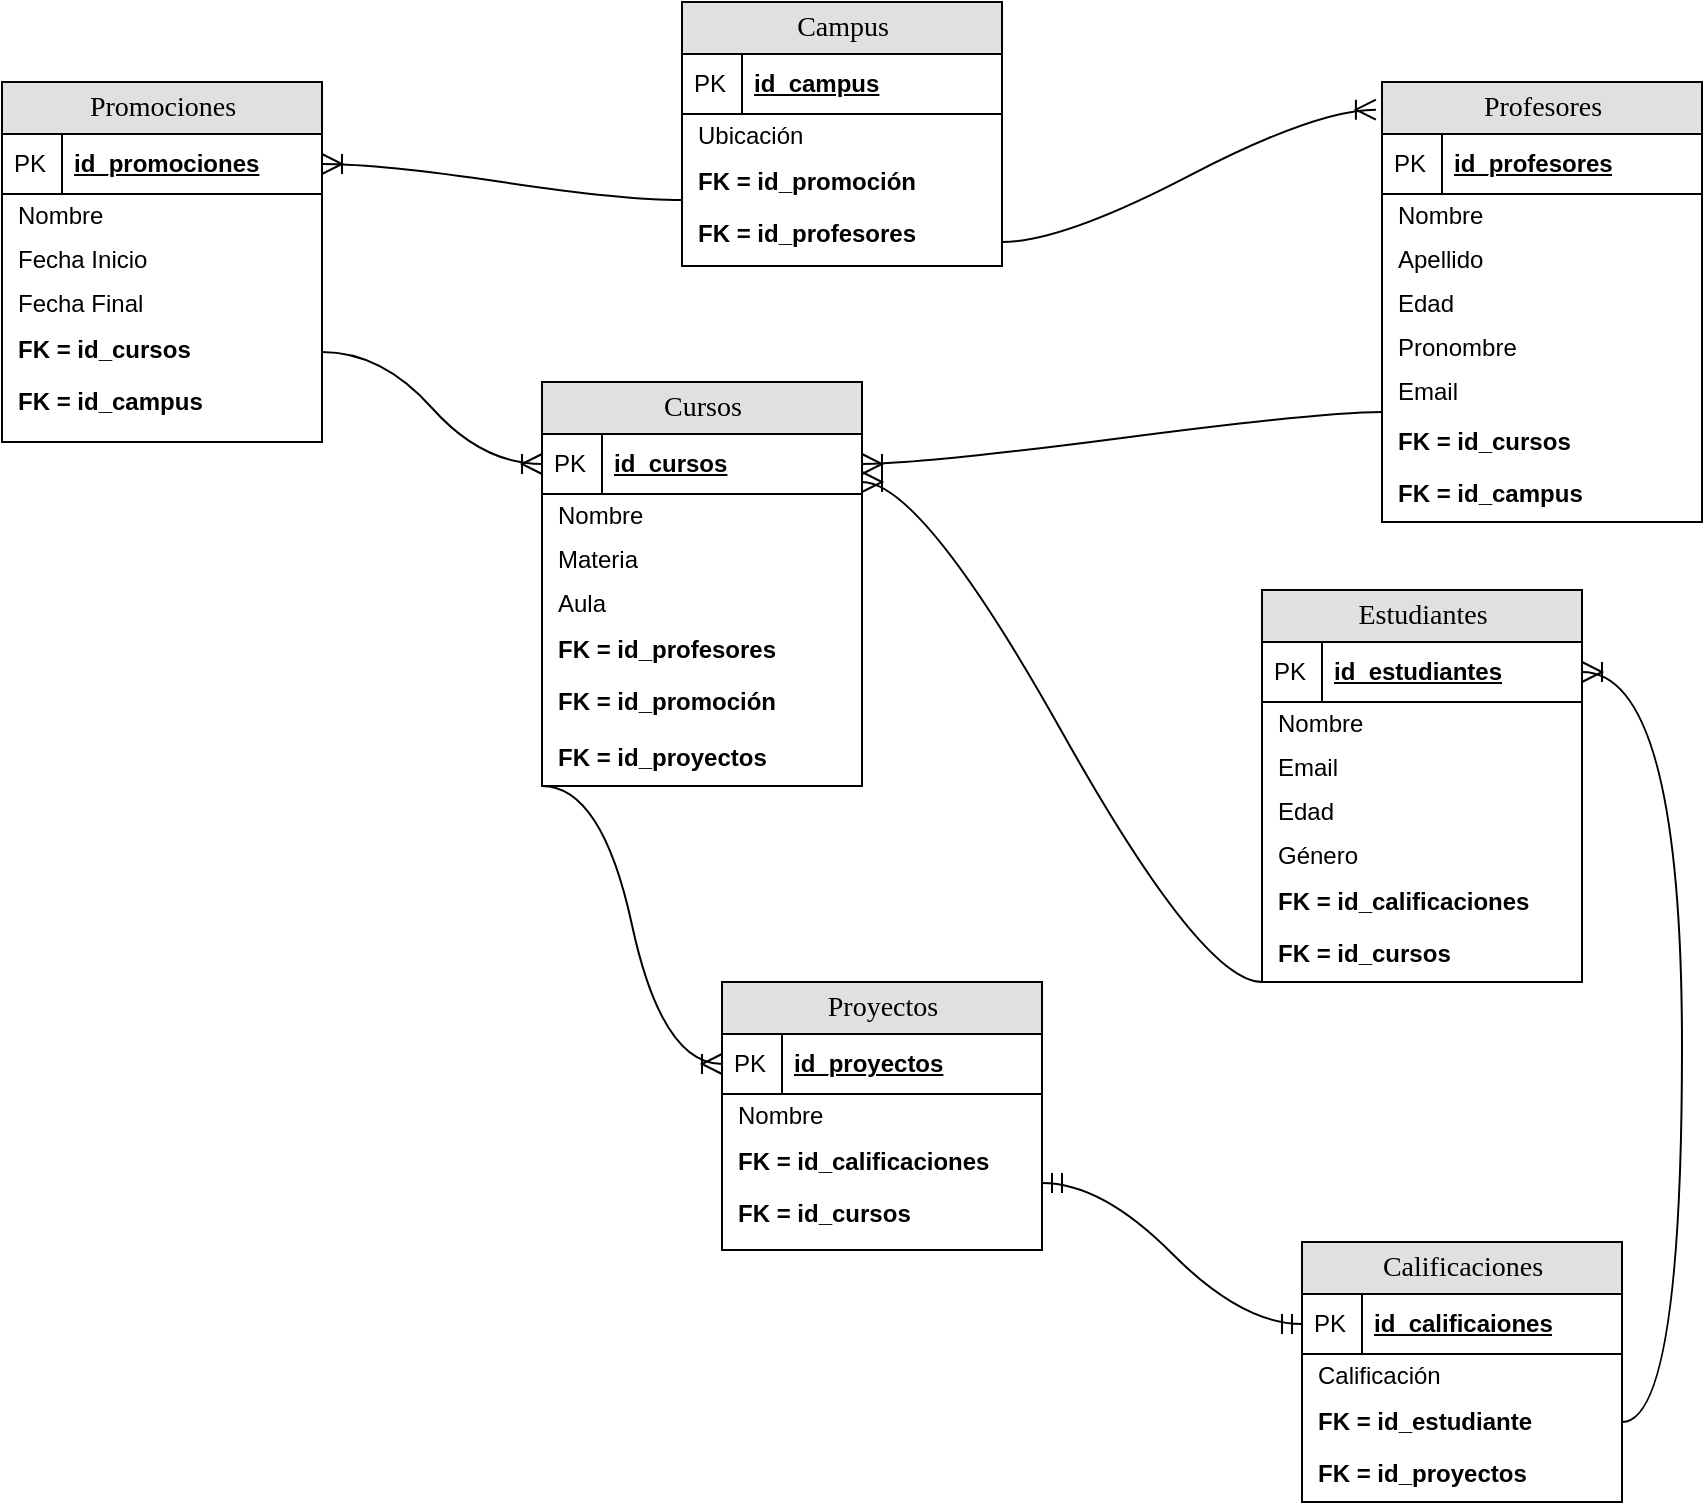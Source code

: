 <mxfile version="24.8.0">
  <diagram name="Page-1" id="e56a1550-8fbb-45ad-956c-1786394a9013">
    <mxGraphModel dx="1379" dy="827" grid="1" gridSize="10" guides="1" tooltips="1" connect="1" arrows="1" fold="1" page="1" pageScale="1" pageWidth="1100" pageHeight="850" background="none" math="0" shadow="0">
      <root>
        <mxCell id="0" />
        <mxCell id="1" parent="0" />
        <mxCell id="2e49270ec7c68f3f-80" value="Campus" style="swimlane;html=1;fontStyle=0;childLayout=stackLayout;horizontal=1;startSize=26;fillColor=#e0e0e0;horizontalStack=0;resizeParent=1;resizeLast=0;collapsible=1;marginBottom=0;swimlaneFillColor=#ffffff;align=center;rounded=0;shadow=0;comic=0;labelBackgroundColor=none;strokeWidth=1;fontFamily=Verdana;fontSize=14" parent="1" vertex="1">
          <mxGeometry x="450" width="160" height="132" as="geometry" />
        </mxCell>
        <mxCell id="2e49270ec7c68f3f-81" value="id_campus" style="shape=partialRectangle;top=0;left=0;right=0;bottom=1;html=1;align=left;verticalAlign=middle;fillColor=none;spacingLeft=34;spacingRight=4;whiteSpace=wrap;overflow=hidden;rotatable=0;points=[[0,0.5],[1,0.5]];portConstraint=eastwest;dropTarget=0;fontStyle=5;" parent="2e49270ec7c68f3f-80" vertex="1">
          <mxGeometry y="26" width="160" height="30" as="geometry" />
        </mxCell>
        <mxCell id="2e49270ec7c68f3f-82" value="PK" style="shape=partialRectangle;top=0;left=0;bottom=0;html=1;fillColor=none;align=left;verticalAlign=middle;spacingLeft=4;spacingRight=4;whiteSpace=wrap;overflow=hidden;rotatable=0;points=[];portConstraint=eastwest;part=1;" parent="2e49270ec7c68f3f-81" vertex="1" connectable="0">
          <mxGeometry width="30" height="30" as="geometry" />
        </mxCell>
        <mxCell id="KTCDiWODFEPLcZD3HsDk-192" value="Ubicación" style="shape=partialRectangle;connectable=0;fillColor=none;top=0;left=0;bottom=0;right=0;align=left;spacingLeft=6;fontStyle=0;overflow=hidden;whiteSpace=wrap;html=1;" vertex="1" parent="2e49270ec7c68f3f-80">
          <mxGeometry y="56" width="160" height="22" as="geometry">
            <mxRectangle width="130" height="30" as="alternateBounds" />
          </mxGeometry>
        </mxCell>
        <mxCell id="KTCDiWODFEPLcZD3HsDk-193" value="&lt;b&gt;FK = id_promoción&lt;/b&gt;" style="shape=partialRectangle;connectable=0;fillColor=none;top=0;left=0;bottom=0;right=0;align=left;spacingLeft=6;fontStyle=0;overflow=hidden;whiteSpace=wrap;html=1;" vertex="1" parent="2e49270ec7c68f3f-80">
          <mxGeometry y="78" width="160" height="24" as="geometry">
            <mxRectangle width="130" height="30" as="alternateBounds" />
          </mxGeometry>
        </mxCell>
        <mxCell id="KTCDiWODFEPLcZD3HsDk-194" value="&lt;b&gt;FK = id_profesores&lt;/b&gt;" style="shape=partialRectangle;connectable=0;fillColor=none;top=0;left=0;bottom=0;right=0;align=left;spacingLeft=6;fontStyle=0;overflow=hidden;whiteSpace=wrap;html=1;" vertex="1" parent="2e49270ec7c68f3f-80">
          <mxGeometry y="102" width="160" height="28" as="geometry">
            <mxRectangle width="130" height="30" as="alternateBounds" />
          </mxGeometry>
        </mxCell>
        <mxCell id="KTCDiWODFEPLcZD3HsDk-210" value="Cursos" style="swimlane;html=1;fontStyle=0;childLayout=stackLayout;horizontal=1;startSize=26;fillColor=#e0e0e0;horizontalStack=0;resizeParent=1;resizeLast=0;collapsible=1;marginBottom=0;swimlaneFillColor=#ffffff;align=center;rounded=0;shadow=0;comic=0;labelBackgroundColor=none;strokeWidth=1;fontFamily=Verdana;fontSize=14" vertex="1" parent="1">
          <mxGeometry x="380" y="190" width="160" height="202" as="geometry" />
        </mxCell>
        <mxCell id="KTCDiWODFEPLcZD3HsDk-211" value="id_cursos" style="shape=partialRectangle;top=0;left=0;right=0;bottom=1;html=1;align=left;verticalAlign=middle;fillColor=none;spacingLeft=34;spacingRight=4;whiteSpace=wrap;overflow=hidden;rotatable=0;points=[[0,0.5],[1,0.5]];portConstraint=eastwest;dropTarget=0;fontStyle=5;" vertex="1" parent="KTCDiWODFEPLcZD3HsDk-210">
          <mxGeometry y="26" width="160" height="30" as="geometry" />
        </mxCell>
        <mxCell id="KTCDiWODFEPLcZD3HsDk-212" value="PK" style="shape=partialRectangle;top=0;left=0;bottom=0;html=1;fillColor=none;align=left;verticalAlign=middle;spacingLeft=4;spacingRight=4;whiteSpace=wrap;overflow=hidden;rotatable=0;points=[];portConstraint=eastwest;part=1;" vertex="1" connectable="0" parent="KTCDiWODFEPLcZD3HsDk-211">
          <mxGeometry width="30" height="30" as="geometry" />
        </mxCell>
        <mxCell id="KTCDiWODFEPLcZD3HsDk-213" value="Nombre" style="shape=partialRectangle;connectable=0;fillColor=none;top=0;left=0;bottom=0;right=0;align=left;spacingLeft=6;fontStyle=0;overflow=hidden;whiteSpace=wrap;html=1;" vertex="1" parent="KTCDiWODFEPLcZD3HsDk-210">
          <mxGeometry y="56" width="160" height="22" as="geometry">
            <mxRectangle width="130" height="30" as="alternateBounds" />
          </mxGeometry>
        </mxCell>
        <mxCell id="KTCDiWODFEPLcZD3HsDk-217" value="Materia" style="shape=partialRectangle;connectable=0;fillColor=none;top=0;left=0;bottom=0;right=0;align=left;spacingLeft=6;fontStyle=0;overflow=hidden;whiteSpace=wrap;html=1;" vertex="1" parent="KTCDiWODFEPLcZD3HsDk-210">
          <mxGeometry y="78" width="160" height="22" as="geometry">
            <mxRectangle width="130" height="30" as="alternateBounds" />
          </mxGeometry>
        </mxCell>
        <mxCell id="KTCDiWODFEPLcZD3HsDk-216" value="Aula" style="shape=partialRectangle;connectable=0;fillColor=none;top=0;left=0;bottom=0;right=0;align=left;spacingLeft=6;fontStyle=0;overflow=hidden;whiteSpace=wrap;html=1;" vertex="1" parent="KTCDiWODFEPLcZD3HsDk-210">
          <mxGeometry y="100" width="160" height="22" as="geometry">
            <mxRectangle width="130" height="30" as="alternateBounds" />
          </mxGeometry>
        </mxCell>
        <mxCell id="KTCDiWODFEPLcZD3HsDk-214" value="&lt;b&gt;FK = id_profesores&lt;/b&gt;" style="shape=partialRectangle;connectable=0;fillColor=none;top=0;left=0;bottom=0;right=0;align=left;spacingLeft=6;fontStyle=0;overflow=hidden;whiteSpace=wrap;html=1;" vertex="1" parent="KTCDiWODFEPLcZD3HsDk-210">
          <mxGeometry y="122" width="160" height="24" as="geometry">
            <mxRectangle width="130" height="30" as="alternateBounds" />
          </mxGeometry>
        </mxCell>
        <mxCell id="KTCDiWODFEPLcZD3HsDk-294" value="&lt;b&gt;FK = id_promoción&lt;/b&gt;" style="shape=partialRectangle;connectable=0;fillColor=none;top=0;left=0;bottom=0;right=0;align=left;spacingLeft=6;fontStyle=0;overflow=hidden;whiteSpace=wrap;html=1;" vertex="1" parent="KTCDiWODFEPLcZD3HsDk-210">
          <mxGeometry y="146" width="160" height="28" as="geometry">
            <mxRectangle width="130" height="30" as="alternateBounds" />
          </mxGeometry>
        </mxCell>
        <mxCell id="KTCDiWODFEPLcZD3HsDk-215" value="&lt;b&gt;FK = id_proyectos&lt;/b&gt;" style="shape=partialRectangle;connectable=0;fillColor=none;top=0;left=0;bottom=0;right=0;align=left;spacingLeft=6;fontStyle=0;overflow=hidden;whiteSpace=wrap;html=1;" vertex="1" parent="KTCDiWODFEPLcZD3HsDk-210">
          <mxGeometry y="174" width="160" height="28" as="geometry">
            <mxRectangle width="130" height="30" as="alternateBounds" />
          </mxGeometry>
        </mxCell>
        <mxCell id="KTCDiWODFEPLcZD3HsDk-226" value="Profesores" style="swimlane;html=1;fontStyle=0;childLayout=stackLayout;horizontal=1;startSize=26;fillColor=#e0e0e0;horizontalStack=0;resizeParent=1;resizeLast=0;collapsible=1;marginBottom=0;swimlaneFillColor=#ffffff;align=center;rounded=0;shadow=0;comic=0;labelBackgroundColor=none;strokeWidth=1;fontFamily=Verdana;fontSize=14" vertex="1" parent="1">
          <mxGeometry x="800" y="40" width="160" height="220" as="geometry" />
        </mxCell>
        <mxCell id="KTCDiWODFEPLcZD3HsDk-227" value="id_profesores" style="shape=partialRectangle;top=0;left=0;right=0;bottom=1;html=1;align=left;verticalAlign=middle;fillColor=none;spacingLeft=34;spacingRight=4;whiteSpace=wrap;overflow=hidden;rotatable=0;points=[[0,0.5],[1,0.5]];portConstraint=eastwest;dropTarget=0;fontStyle=5;" vertex="1" parent="KTCDiWODFEPLcZD3HsDk-226">
          <mxGeometry y="26" width="160" height="30" as="geometry" />
        </mxCell>
        <mxCell id="KTCDiWODFEPLcZD3HsDk-228" value="PK" style="shape=partialRectangle;top=0;left=0;bottom=0;html=1;fillColor=none;align=left;verticalAlign=middle;spacingLeft=4;spacingRight=4;whiteSpace=wrap;overflow=hidden;rotatable=0;points=[];portConstraint=eastwest;part=1;" vertex="1" connectable="0" parent="KTCDiWODFEPLcZD3HsDk-227">
          <mxGeometry width="30" height="30" as="geometry" />
        </mxCell>
        <mxCell id="KTCDiWODFEPLcZD3HsDk-229" value="Nombre" style="shape=partialRectangle;connectable=0;fillColor=none;top=0;left=0;bottom=0;right=0;align=left;spacingLeft=6;fontStyle=0;overflow=hidden;whiteSpace=wrap;html=1;" vertex="1" parent="KTCDiWODFEPLcZD3HsDk-226">
          <mxGeometry y="56" width="160" height="22" as="geometry">
            <mxRectangle width="130" height="30" as="alternateBounds" />
          </mxGeometry>
        </mxCell>
        <mxCell id="KTCDiWODFEPLcZD3HsDk-230" value="Apellido" style="shape=partialRectangle;connectable=0;fillColor=none;top=0;left=0;bottom=0;right=0;align=left;spacingLeft=6;fontStyle=0;overflow=hidden;whiteSpace=wrap;html=1;" vertex="1" parent="KTCDiWODFEPLcZD3HsDk-226">
          <mxGeometry y="78" width="160" height="22" as="geometry">
            <mxRectangle width="130" height="30" as="alternateBounds" />
          </mxGeometry>
        </mxCell>
        <mxCell id="KTCDiWODFEPLcZD3HsDk-236" value="Edad" style="shape=partialRectangle;connectable=0;fillColor=none;top=0;left=0;bottom=0;right=0;align=left;spacingLeft=6;fontStyle=0;overflow=hidden;whiteSpace=wrap;html=1;" vertex="1" parent="KTCDiWODFEPLcZD3HsDk-226">
          <mxGeometry y="100" width="160" height="22" as="geometry">
            <mxRectangle width="130" height="30" as="alternateBounds" />
          </mxGeometry>
        </mxCell>
        <mxCell id="KTCDiWODFEPLcZD3HsDk-234" value="Pronombre" style="shape=partialRectangle;connectable=0;fillColor=none;top=0;left=0;bottom=0;right=0;align=left;spacingLeft=6;fontStyle=0;overflow=hidden;whiteSpace=wrap;html=1;" vertex="1" parent="KTCDiWODFEPLcZD3HsDk-226">
          <mxGeometry y="122" width="160" height="22" as="geometry">
            <mxRectangle width="130" height="30" as="alternateBounds" />
          </mxGeometry>
        </mxCell>
        <mxCell id="KTCDiWODFEPLcZD3HsDk-231" value="Email" style="shape=partialRectangle;connectable=0;fillColor=none;top=0;left=0;bottom=0;right=0;align=left;spacingLeft=6;fontStyle=0;overflow=hidden;whiteSpace=wrap;html=1;" vertex="1" parent="KTCDiWODFEPLcZD3HsDk-226">
          <mxGeometry y="144" width="160" height="22" as="geometry">
            <mxRectangle width="130" height="30" as="alternateBounds" />
          </mxGeometry>
        </mxCell>
        <mxCell id="KTCDiWODFEPLcZD3HsDk-233" value="&lt;b&gt;FK = id_cursos&lt;/b&gt;" style="shape=partialRectangle;connectable=0;fillColor=none;top=0;left=0;bottom=0;right=0;align=left;spacingLeft=6;fontStyle=0;overflow=hidden;whiteSpace=wrap;html=1;" vertex="1" parent="KTCDiWODFEPLcZD3HsDk-226">
          <mxGeometry y="166" width="160" height="28" as="geometry">
            <mxRectangle width="130" height="30" as="alternateBounds" />
          </mxGeometry>
        </mxCell>
        <mxCell id="KTCDiWODFEPLcZD3HsDk-232" value="&lt;b&gt;FK = id_campus&lt;/b&gt;" style="shape=partialRectangle;connectable=0;fillColor=none;top=0;left=0;bottom=0;right=0;align=left;spacingLeft=6;fontStyle=0;overflow=hidden;whiteSpace=wrap;html=1;" vertex="1" parent="KTCDiWODFEPLcZD3HsDk-226">
          <mxGeometry y="194" width="160" height="24" as="geometry">
            <mxRectangle width="130" height="30" as="alternateBounds" />
          </mxGeometry>
        </mxCell>
        <mxCell id="KTCDiWODFEPLcZD3HsDk-238" value="Promociones" style="swimlane;html=1;fontStyle=0;childLayout=stackLayout;horizontal=1;startSize=26;fillColor=#e0e0e0;horizontalStack=0;resizeParent=1;resizeLast=0;collapsible=1;marginBottom=0;swimlaneFillColor=#ffffff;align=center;rounded=0;shadow=0;comic=0;labelBackgroundColor=none;strokeWidth=1;fontFamily=Verdana;fontSize=14" vertex="1" parent="1">
          <mxGeometry x="110" y="40" width="160" height="180" as="geometry" />
        </mxCell>
        <mxCell id="KTCDiWODFEPLcZD3HsDk-239" value="id_promociones" style="shape=partialRectangle;top=0;left=0;right=0;bottom=1;html=1;align=left;verticalAlign=middle;fillColor=none;spacingLeft=34;spacingRight=4;whiteSpace=wrap;overflow=hidden;rotatable=0;points=[[0,0.5],[1,0.5]];portConstraint=eastwest;dropTarget=0;fontStyle=5;" vertex="1" parent="KTCDiWODFEPLcZD3HsDk-238">
          <mxGeometry y="26" width="160" height="30" as="geometry" />
        </mxCell>
        <mxCell id="KTCDiWODFEPLcZD3HsDk-240" value="PK" style="shape=partialRectangle;top=0;left=0;bottom=0;html=1;fillColor=none;align=left;verticalAlign=middle;spacingLeft=4;spacingRight=4;whiteSpace=wrap;overflow=hidden;rotatable=0;points=[];portConstraint=eastwest;part=1;" vertex="1" connectable="0" parent="KTCDiWODFEPLcZD3HsDk-239">
          <mxGeometry width="30" height="30" as="geometry" />
        </mxCell>
        <mxCell id="KTCDiWODFEPLcZD3HsDk-241" value="Nombre" style="shape=partialRectangle;connectable=0;fillColor=none;top=0;left=0;bottom=0;right=0;align=left;spacingLeft=6;fontStyle=0;overflow=hidden;whiteSpace=wrap;html=1;" vertex="1" parent="KTCDiWODFEPLcZD3HsDk-238">
          <mxGeometry y="56" width="160" height="22" as="geometry">
            <mxRectangle width="130" height="30" as="alternateBounds" />
          </mxGeometry>
        </mxCell>
        <mxCell id="KTCDiWODFEPLcZD3HsDk-242" value="Fecha Inicio" style="shape=partialRectangle;connectable=0;fillColor=none;top=0;left=0;bottom=0;right=0;align=left;spacingLeft=6;fontStyle=0;overflow=hidden;whiteSpace=wrap;html=1;" vertex="1" parent="KTCDiWODFEPLcZD3HsDk-238">
          <mxGeometry y="78" width="160" height="22" as="geometry">
            <mxRectangle width="130" height="30" as="alternateBounds" />
          </mxGeometry>
        </mxCell>
        <mxCell id="KTCDiWODFEPLcZD3HsDk-243" value="Fecha Final" style="shape=partialRectangle;connectable=0;fillColor=none;top=0;left=0;bottom=0;right=0;align=left;spacingLeft=6;fontStyle=0;overflow=hidden;whiteSpace=wrap;html=1;" vertex="1" parent="KTCDiWODFEPLcZD3HsDk-238">
          <mxGeometry y="100" width="160" height="22" as="geometry">
            <mxRectangle width="130" height="30" as="alternateBounds" />
          </mxGeometry>
        </mxCell>
        <mxCell id="KTCDiWODFEPLcZD3HsDk-246" value="&lt;b&gt;FK = id_cursos&lt;/b&gt;" style="shape=partialRectangle;connectable=0;fillColor=none;top=0;left=0;bottom=0;right=0;align=left;spacingLeft=6;fontStyle=0;overflow=hidden;whiteSpace=wrap;html=1;" vertex="1" parent="KTCDiWODFEPLcZD3HsDk-238">
          <mxGeometry y="122" width="160" height="24" as="geometry">
            <mxRectangle width="130" height="30" as="alternateBounds" />
          </mxGeometry>
        </mxCell>
        <mxCell id="KTCDiWODFEPLcZD3HsDk-247" value="&lt;b&gt;FK = id_campus&lt;/b&gt;" style="shape=partialRectangle;connectable=0;fillColor=none;top=0;left=0;bottom=0;right=0;align=left;spacingLeft=6;fontStyle=0;overflow=hidden;whiteSpace=wrap;html=1;" vertex="1" parent="KTCDiWODFEPLcZD3HsDk-238">
          <mxGeometry y="146" width="160" height="28" as="geometry">
            <mxRectangle width="130" height="30" as="alternateBounds" />
          </mxGeometry>
        </mxCell>
        <mxCell id="KTCDiWODFEPLcZD3HsDk-258" value="Estudiantes" style="swimlane;html=1;fontStyle=0;childLayout=stackLayout;horizontal=1;startSize=26;fillColor=#e0e0e0;horizontalStack=0;resizeParent=1;resizeLast=0;collapsible=1;marginBottom=0;swimlaneFillColor=#ffffff;align=center;rounded=0;shadow=0;comic=0;labelBackgroundColor=none;strokeWidth=1;fontFamily=Verdana;fontSize=14" vertex="1" parent="1">
          <mxGeometry x="740" y="294" width="160" height="196" as="geometry" />
        </mxCell>
        <mxCell id="KTCDiWODFEPLcZD3HsDk-259" value="id_estudiantes" style="shape=partialRectangle;top=0;left=0;right=0;bottom=1;html=1;align=left;verticalAlign=middle;fillColor=none;spacingLeft=34;spacingRight=4;whiteSpace=wrap;overflow=hidden;rotatable=0;points=[[0,0.5],[1,0.5]];portConstraint=eastwest;dropTarget=0;fontStyle=5;" vertex="1" parent="KTCDiWODFEPLcZD3HsDk-258">
          <mxGeometry y="26" width="160" height="30" as="geometry" />
        </mxCell>
        <mxCell id="KTCDiWODFEPLcZD3HsDk-260" value="PK" style="shape=partialRectangle;top=0;left=0;bottom=0;html=1;fillColor=none;align=left;verticalAlign=middle;spacingLeft=4;spacingRight=4;whiteSpace=wrap;overflow=hidden;rotatable=0;points=[];portConstraint=eastwest;part=1;" vertex="1" connectable="0" parent="KTCDiWODFEPLcZD3HsDk-259">
          <mxGeometry width="30" height="30" as="geometry" />
        </mxCell>
        <mxCell id="KTCDiWODFEPLcZD3HsDk-261" value="Nombre" style="shape=partialRectangle;connectable=0;fillColor=none;top=0;left=0;bottom=0;right=0;align=left;spacingLeft=6;fontStyle=0;overflow=hidden;whiteSpace=wrap;html=1;" vertex="1" parent="KTCDiWODFEPLcZD3HsDk-258">
          <mxGeometry y="56" width="160" height="22" as="geometry">
            <mxRectangle width="130" height="30" as="alternateBounds" />
          </mxGeometry>
        </mxCell>
        <mxCell id="KTCDiWODFEPLcZD3HsDk-266" value="Email" style="shape=partialRectangle;connectable=0;fillColor=none;top=0;left=0;bottom=0;right=0;align=left;spacingLeft=6;fontStyle=0;overflow=hidden;whiteSpace=wrap;html=1;" vertex="1" parent="KTCDiWODFEPLcZD3HsDk-258">
          <mxGeometry y="78" width="160" height="22" as="geometry">
            <mxRectangle width="130" height="30" as="alternateBounds" />
          </mxGeometry>
        </mxCell>
        <mxCell id="KTCDiWODFEPLcZD3HsDk-262" value="Edad" style="shape=partialRectangle;connectable=0;fillColor=none;top=0;left=0;bottom=0;right=0;align=left;spacingLeft=6;fontStyle=0;overflow=hidden;whiteSpace=wrap;html=1;" vertex="1" parent="KTCDiWODFEPLcZD3HsDk-258">
          <mxGeometry y="100" width="160" height="22" as="geometry">
            <mxRectangle width="130" height="30" as="alternateBounds" />
          </mxGeometry>
        </mxCell>
        <mxCell id="KTCDiWODFEPLcZD3HsDk-263" value="Género" style="shape=partialRectangle;connectable=0;fillColor=none;top=0;left=0;bottom=0;right=0;align=left;spacingLeft=6;fontStyle=0;overflow=hidden;whiteSpace=wrap;html=1;" vertex="1" parent="KTCDiWODFEPLcZD3HsDk-258">
          <mxGeometry y="122" width="160" height="22" as="geometry">
            <mxRectangle width="130" height="30" as="alternateBounds" />
          </mxGeometry>
        </mxCell>
        <mxCell id="KTCDiWODFEPLcZD3HsDk-264" value="&lt;b&gt;FK = id_calificaciones&lt;/b&gt;" style="shape=partialRectangle;connectable=0;fillColor=none;top=0;left=0;bottom=0;right=0;align=left;spacingLeft=6;fontStyle=0;overflow=hidden;whiteSpace=wrap;html=1;" vertex="1" parent="KTCDiWODFEPLcZD3HsDk-258">
          <mxGeometry y="144" width="160" height="24" as="geometry">
            <mxRectangle width="130" height="30" as="alternateBounds" />
          </mxGeometry>
        </mxCell>
        <mxCell id="KTCDiWODFEPLcZD3HsDk-265" value="&lt;b&gt;FK = id_cursos&lt;/b&gt;" style="shape=partialRectangle;connectable=0;fillColor=none;top=0;left=0;bottom=0;right=0;align=left;spacingLeft=6;fontStyle=0;overflow=hidden;whiteSpace=wrap;html=1;" vertex="1" parent="KTCDiWODFEPLcZD3HsDk-258">
          <mxGeometry y="168" width="160" height="28" as="geometry">
            <mxRectangle width="130" height="30" as="alternateBounds" />
          </mxGeometry>
        </mxCell>
        <mxCell id="KTCDiWODFEPLcZD3HsDk-267" value="Proyectos" style="swimlane;html=1;fontStyle=0;childLayout=stackLayout;horizontal=1;startSize=26;fillColor=#e0e0e0;horizontalStack=0;resizeParent=1;resizeLast=0;collapsible=1;marginBottom=0;swimlaneFillColor=#ffffff;align=center;rounded=0;shadow=0;comic=0;labelBackgroundColor=none;strokeWidth=1;fontFamily=Verdana;fontSize=14" vertex="1" parent="1">
          <mxGeometry x="470" y="490" width="160" height="134" as="geometry" />
        </mxCell>
        <mxCell id="KTCDiWODFEPLcZD3HsDk-268" value="id_proyectos" style="shape=partialRectangle;top=0;left=0;right=0;bottom=1;html=1;align=left;verticalAlign=middle;fillColor=none;spacingLeft=34;spacingRight=4;whiteSpace=wrap;overflow=hidden;rotatable=0;points=[[0,0.5],[1,0.5]];portConstraint=eastwest;dropTarget=0;fontStyle=5;" vertex="1" parent="KTCDiWODFEPLcZD3HsDk-267">
          <mxGeometry y="26" width="160" height="30" as="geometry" />
        </mxCell>
        <mxCell id="KTCDiWODFEPLcZD3HsDk-269" value="PK" style="shape=partialRectangle;top=0;left=0;bottom=0;html=1;fillColor=none;align=left;verticalAlign=middle;spacingLeft=4;spacingRight=4;whiteSpace=wrap;overflow=hidden;rotatable=0;points=[];portConstraint=eastwest;part=1;" vertex="1" connectable="0" parent="KTCDiWODFEPLcZD3HsDk-268">
          <mxGeometry width="30" height="30" as="geometry" />
        </mxCell>
        <mxCell id="KTCDiWODFEPLcZD3HsDk-270" value="Nombre" style="shape=partialRectangle;connectable=0;fillColor=none;top=0;left=0;bottom=0;right=0;align=left;spacingLeft=6;fontStyle=0;overflow=hidden;whiteSpace=wrap;html=1;" vertex="1" parent="KTCDiWODFEPLcZD3HsDk-267">
          <mxGeometry y="56" width="160" height="22" as="geometry">
            <mxRectangle width="130" height="30" as="alternateBounds" />
          </mxGeometry>
        </mxCell>
        <mxCell id="KTCDiWODFEPLcZD3HsDk-274" value="&lt;b&gt;FK = id_calificaciones&lt;/b&gt;" style="shape=partialRectangle;connectable=0;fillColor=none;top=0;left=0;bottom=0;right=0;align=left;spacingLeft=6;fontStyle=0;overflow=hidden;whiteSpace=wrap;html=1;" vertex="1" parent="KTCDiWODFEPLcZD3HsDk-267">
          <mxGeometry y="78" width="160" height="24" as="geometry">
            <mxRectangle width="130" height="30" as="alternateBounds" />
          </mxGeometry>
        </mxCell>
        <mxCell id="KTCDiWODFEPLcZD3HsDk-275" value="&lt;b&gt;FK = id_cursos&lt;/b&gt;" style="shape=partialRectangle;connectable=0;fillColor=none;top=0;left=0;bottom=0;right=0;align=left;spacingLeft=6;fontStyle=0;overflow=hidden;whiteSpace=wrap;html=1;" vertex="1" parent="KTCDiWODFEPLcZD3HsDk-267">
          <mxGeometry y="102" width="160" height="28" as="geometry">
            <mxRectangle width="130" height="30" as="alternateBounds" />
          </mxGeometry>
        </mxCell>
        <mxCell id="KTCDiWODFEPLcZD3HsDk-276" value="Calificaciones" style="swimlane;html=1;fontStyle=0;childLayout=stackLayout;horizontal=1;startSize=26;fillColor=#e0e0e0;horizontalStack=0;resizeParent=1;resizeLast=0;collapsible=1;marginBottom=0;swimlaneFillColor=#ffffff;align=center;rounded=0;shadow=0;comic=0;labelBackgroundColor=none;strokeWidth=1;fontFamily=Verdana;fontSize=14" vertex="1" parent="1">
          <mxGeometry x="760" y="620" width="160" height="130" as="geometry" />
        </mxCell>
        <mxCell id="KTCDiWODFEPLcZD3HsDk-277" value="id_calificaiones" style="shape=partialRectangle;top=0;left=0;right=0;bottom=1;html=1;align=left;verticalAlign=middle;fillColor=none;spacingLeft=34;spacingRight=4;whiteSpace=wrap;overflow=hidden;rotatable=0;points=[[0,0.5],[1,0.5]];portConstraint=eastwest;dropTarget=0;fontStyle=5;" vertex="1" parent="KTCDiWODFEPLcZD3HsDk-276">
          <mxGeometry y="26" width="160" height="30" as="geometry" />
        </mxCell>
        <mxCell id="KTCDiWODFEPLcZD3HsDk-278" value="PK" style="shape=partialRectangle;top=0;left=0;bottom=0;html=1;fillColor=none;align=left;verticalAlign=middle;spacingLeft=4;spacingRight=4;whiteSpace=wrap;overflow=hidden;rotatable=0;points=[];portConstraint=eastwest;part=1;" vertex="1" connectable="0" parent="KTCDiWODFEPLcZD3HsDk-277">
          <mxGeometry width="30" height="30" as="geometry" />
        </mxCell>
        <mxCell id="KTCDiWODFEPLcZD3HsDk-279" value="Calificación" style="shape=partialRectangle;connectable=0;fillColor=none;top=0;left=0;bottom=0;right=0;align=left;spacingLeft=6;fontStyle=0;overflow=hidden;whiteSpace=wrap;html=1;" vertex="1" parent="KTCDiWODFEPLcZD3HsDk-276">
          <mxGeometry y="56" width="160" height="22" as="geometry">
            <mxRectangle width="130" height="30" as="alternateBounds" />
          </mxGeometry>
        </mxCell>
        <mxCell id="KTCDiWODFEPLcZD3HsDk-280" value="&lt;b&gt;FK = id_estudiante&lt;/b&gt;" style="shape=partialRectangle;connectable=0;fillColor=none;top=0;left=0;bottom=0;right=0;align=left;spacingLeft=6;fontStyle=0;overflow=hidden;whiteSpace=wrap;html=1;" vertex="1" parent="KTCDiWODFEPLcZD3HsDk-276">
          <mxGeometry y="78" width="160" height="24" as="geometry">
            <mxRectangle width="130" height="30" as="alternateBounds" />
          </mxGeometry>
        </mxCell>
        <mxCell id="KTCDiWODFEPLcZD3HsDk-281" value="&lt;b&gt;FK = id_proyectos&lt;/b&gt;" style="shape=partialRectangle;connectable=0;fillColor=none;top=0;left=0;bottom=0;right=0;align=left;spacingLeft=6;fontStyle=0;overflow=hidden;whiteSpace=wrap;html=1;" vertex="1" parent="KTCDiWODFEPLcZD3HsDk-276">
          <mxGeometry y="102" width="160" height="28" as="geometry">
            <mxRectangle width="130" height="30" as="alternateBounds" />
          </mxGeometry>
        </mxCell>
        <mxCell id="KTCDiWODFEPLcZD3HsDk-289" value="" style="edgeStyle=entityRelationEdgeStyle;fontSize=12;html=1;endArrow=ERoneToMany;rounded=0;startSize=8;endSize=8;curved=1;entryX=-0.019;entryY=0.063;entryDx=0;entryDy=0;entryPerimeter=0;" edge="1" parent="1" target="KTCDiWODFEPLcZD3HsDk-226">
          <mxGeometry width="100" height="100" relative="1" as="geometry">
            <mxPoint x="610" y="120" as="sourcePoint" />
            <mxPoint x="700" y="50" as="targetPoint" />
            <Array as="points">
              <mxPoint x="630" y="80" />
            </Array>
          </mxGeometry>
        </mxCell>
        <mxCell id="KTCDiWODFEPLcZD3HsDk-290" value="" style="edgeStyle=entityRelationEdgeStyle;fontSize=12;html=1;endArrow=ERoneToMany;rounded=0;startSize=8;endSize=8;curved=1;exitX=0;exitY=0.75;exitDx=0;exitDy=0;entryX=1;entryY=0.5;entryDx=0;entryDy=0;" edge="1" parent="1" source="2e49270ec7c68f3f-80" target="KTCDiWODFEPLcZD3HsDk-239">
          <mxGeometry width="100" height="100" relative="1" as="geometry">
            <mxPoint x="500" y="132" as="sourcePoint" />
            <mxPoint x="310" y="170" as="targetPoint" />
            <Array as="points">
              <mxPoint x="330" y="122" />
              <mxPoint x="390" y="80" />
              <mxPoint x="280" y="190" />
              <mxPoint x="400" y="150" />
              <mxPoint x="340" y="90" />
              <mxPoint x="360" y="122" />
              <mxPoint x="390" y="212" />
            </Array>
          </mxGeometry>
        </mxCell>
        <mxCell id="KTCDiWODFEPLcZD3HsDk-291" value="" style="edgeStyle=entityRelationEdgeStyle;fontSize=12;html=1;endArrow=ERoneToMany;rounded=0;startSize=8;endSize=8;curved=1;exitX=1;exitY=0.75;exitDx=0;exitDy=0;" edge="1" parent="1" source="KTCDiWODFEPLcZD3HsDk-238" target="KTCDiWODFEPLcZD3HsDk-211">
          <mxGeometry width="100" height="100" relative="1" as="geometry">
            <mxPoint x="300" y="390" as="sourcePoint" />
            <mxPoint x="330" y="310" as="targetPoint" />
          </mxGeometry>
        </mxCell>
        <mxCell id="KTCDiWODFEPLcZD3HsDk-292" value="" style="edgeStyle=entityRelationEdgeStyle;fontSize=12;html=1;endArrow=ERoneToMany;rounded=0;startSize=8;endSize=8;curved=1;exitX=0;exitY=0.75;exitDx=0;exitDy=0;entryX=1;entryY=0.5;entryDx=0;entryDy=0;" edge="1" parent="1" source="KTCDiWODFEPLcZD3HsDk-226" target="KTCDiWODFEPLcZD3HsDk-211">
          <mxGeometry width="100" height="100" relative="1" as="geometry">
            <mxPoint x="650" y="330" as="sourcePoint" />
            <mxPoint x="720" y="380" as="targetPoint" />
            <Array as="points">
              <mxPoint x="770" y="130" />
            </Array>
          </mxGeometry>
        </mxCell>
        <mxCell id="KTCDiWODFEPLcZD3HsDk-293" value="" style="edgeStyle=entityRelationEdgeStyle;fontSize=12;html=1;endArrow=ERoneToMany;rounded=0;startSize=8;endSize=8;curved=1;entryX=0;entryY=0.5;entryDx=0;entryDy=0;exitX=0;exitY=1;exitDx=0;exitDy=0;" edge="1" parent="1" source="KTCDiWODFEPLcZD3HsDk-210" target="KTCDiWODFEPLcZD3HsDk-268">
          <mxGeometry width="100" height="100" relative="1" as="geometry">
            <mxPoint x="310" y="380" as="sourcePoint" />
            <mxPoint x="360" y="340" as="targetPoint" />
            <Array as="points">
              <mxPoint x="410" y="390" />
            </Array>
          </mxGeometry>
        </mxCell>
        <mxCell id="KTCDiWODFEPLcZD3HsDk-295" value="" style="edgeStyle=entityRelationEdgeStyle;fontSize=12;html=1;endArrow=ERmandOne;startArrow=ERmandOne;rounded=0;startSize=8;endSize=8;curved=1;exitX=0;exitY=0.5;exitDx=0;exitDy=0;entryX=1;entryY=0.75;entryDx=0;entryDy=0;" edge="1" parent="1" source="KTCDiWODFEPLcZD3HsDk-277" target="KTCDiWODFEPLcZD3HsDk-267">
          <mxGeometry width="100" height="100" relative="1" as="geometry">
            <mxPoint x="320" y="690" as="sourcePoint" />
            <mxPoint x="630" y="580" as="targetPoint" />
            <Array as="points">
              <mxPoint x="790" y="600" />
            </Array>
          </mxGeometry>
        </mxCell>
        <mxCell id="KTCDiWODFEPLcZD3HsDk-296" value="" style="edgeStyle=entityRelationEdgeStyle;fontSize=12;html=1;endArrow=ERoneToMany;rounded=0;startSize=8;endSize=8;curved=1;entryX=1;entryY=0.8;entryDx=0;entryDy=0;entryPerimeter=0;exitX=0;exitY=1;exitDx=0;exitDy=0;" edge="1" parent="1" source="KTCDiWODFEPLcZD3HsDk-258" target="KTCDiWODFEPLcZD3HsDk-211">
          <mxGeometry width="100" height="100" relative="1" as="geometry">
            <mxPoint x="800" y="530" as="sourcePoint" />
            <mxPoint x="720" y="290" as="targetPoint" />
            <Array as="points">
              <mxPoint x="600" y="460" />
            </Array>
          </mxGeometry>
        </mxCell>
        <mxCell id="KTCDiWODFEPLcZD3HsDk-299" value="" style="edgeStyle=entityRelationEdgeStyle;fontSize=12;html=1;endArrow=ERoneToMany;rounded=0;startSize=8;endSize=8;curved=1;entryX=1;entryY=0.5;entryDx=0;entryDy=0;" edge="1" parent="1" target="KTCDiWODFEPLcZD3HsDk-259">
          <mxGeometry width="100" height="100" relative="1" as="geometry">
            <mxPoint x="920" y="710" as="sourcePoint" />
            <mxPoint x="790" y="370" as="targetPoint" />
          </mxGeometry>
        </mxCell>
      </root>
    </mxGraphModel>
  </diagram>
</mxfile>
